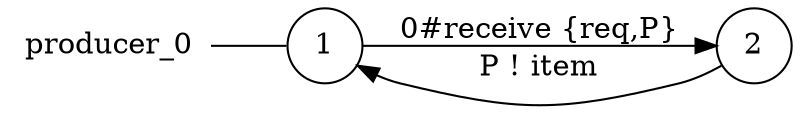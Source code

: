 digraph producer_0 {
	rankdir="LR";
	n_0 [label="producer_0", shape="plaintext"];
	n_1 [id="1", shape=circle, label="1"];
	n_0 -> n_1 [arrowhead=none];
	n_2 [id="2", shape=circle, label="2"];

	n_2 -> n_1 [id="[$e|3]", label="P ! item"];
	n_1 -> n_2 [id="[$e|2]", label="0#receive {req,P}"];
}
